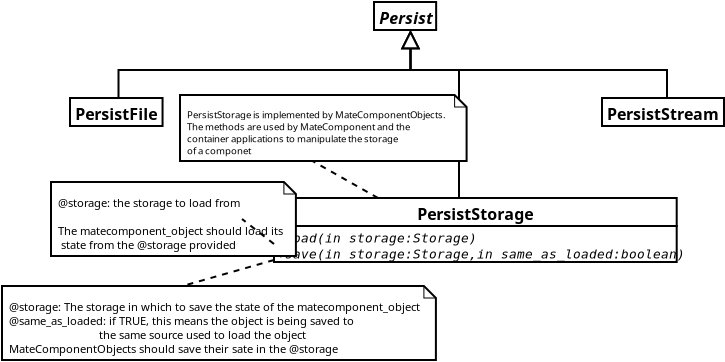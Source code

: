 <?xml version="1.0" encoding="UTF-8"?>
<dia:diagram xmlns:dia="http://www.lysator.liu.se/~alla/dia/"><dia:layer name="Background" visible="true"><dia:object type="UML - Class" version="0" id="O0"><dia:attribute name="obj_pos"><dia:point val="12.2,20"/></dia:attribute><dia:attribute name="obj_bb"><dia:rectangle val="12.15,19.95;15.9,21.45"/></dia:attribute><dia:attribute name="elem_corner"><dia:point val="12.2,20"/></dia:attribute><dia:attribute name="elem_width"><dia:real val="3.65"/></dia:attribute><dia:attribute name="elem_height"><dia:real val="1.4"/></dia:attribute><dia:attribute name="name"><dia:string>#Persist#</dia:string></dia:attribute><dia:attribute name="stereotype"><dia:string>##</dia:string></dia:attribute><dia:attribute name="comment"><dia:string>##</dia:string></dia:attribute><dia:attribute name="abstract"><dia:boolean val="true"/></dia:attribute><dia:attribute name="suppress_attributes"><dia:boolean val="false"/></dia:attribute><dia:attribute name="suppress_operations"><dia:boolean val="false"/></dia:attribute><dia:attribute name="visible_attributes"><dia:boolean val="false"/></dia:attribute><dia:attribute name="visible_operations"><dia:boolean val="false"/></dia:attribute><dia:attribute name="visible_comments"><dia:boolean val="false"/></dia:attribute><dia:attribute name="foreground_color"><dia:color val="#000000"/></dia:attribute><dia:attribute name="background_color"><dia:color val="#ffffff"/></dia:attribute><dia:attribute name="normal_font"><dia:font family="monospace" style="0" name="Courier"/></dia:attribute><dia:attribute name="abstract_font"><dia:font family="monospace" style="88" name="Courier"/></dia:attribute><dia:attribute name="polymorphic_font"><dia:font family="monospace" style="8" name="Courier"/></dia:attribute><dia:attribute name="classname_font"><dia:font family="sans" style="80" name="Courier"/></dia:attribute><dia:attribute name="abstract_classname_font"><dia:font family="sans" style="88" name="Courier"/></dia:attribute><dia:attribute name="comment_font"><dia:font family="sans" style="8" name="Courier"/></dia:attribute><dia:attribute name="font_height"><dia:real val="0.8"/></dia:attribute><dia:attribute name="polymorphic_font_height"><dia:real val="0.8"/></dia:attribute><dia:attribute name="abstract_font_height"><dia:real val="0.8"/></dia:attribute><dia:attribute name="classname_font_height"><dia:real val="1"/></dia:attribute><dia:attribute name="abstract_classname_font_height"><dia:real val="1"/></dia:attribute><dia:attribute name="comment_font_height"><dia:real val="1"/></dia:attribute><dia:attribute name="attributes"/><dia:attribute name="operations"/><dia:attribute name="template"><dia:boolean val="false"/></dia:attribute><dia:attribute name="templates"/></dia:object><dia:object type="UML - Class" version="0" id="O1"><dia:attribute name="obj_pos"><dia:point val="-3,24.8"/></dia:attribute><dia:attribute name="obj_bb"><dia:rectangle val="-3.05,24.75;1.9,26.25"/></dia:attribute><dia:attribute name="elem_corner"><dia:point val="-3,24.8"/></dia:attribute><dia:attribute name="elem_width"><dia:real val="4.85"/></dia:attribute><dia:attribute name="elem_height"><dia:real val="1.4"/></dia:attribute><dia:attribute name="name"><dia:string>#PersistFile#</dia:string></dia:attribute><dia:attribute name="stereotype"><dia:string>##</dia:string></dia:attribute><dia:attribute name="comment"><dia:string>##</dia:string></dia:attribute><dia:attribute name="abstract"><dia:boolean val="false"/></dia:attribute><dia:attribute name="suppress_attributes"><dia:boolean val="false"/></dia:attribute><dia:attribute name="suppress_operations"><dia:boolean val="false"/></dia:attribute><dia:attribute name="visible_attributes"><dia:boolean val="false"/></dia:attribute><dia:attribute name="visible_operations"><dia:boolean val="false"/></dia:attribute><dia:attribute name="visible_comments"><dia:boolean val="false"/></dia:attribute><dia:attribute name="foreground_color"><dia:color val="#000000"/></dia:attribute><dia:attribute name="background_color"><dia:color val="#ffffff"/></dia:attribute><dia:attribute name="normal_font"><dia:font family="monospace" style="0" name="Courier"/></dia:attribute><dia:attribute name="abstract_font"><dia:font family="monospace" style="88" name="Courier"/></dia:attribute><dia:attribute name="polymorphic_font"><dia:font family="monospace" style="8" name="Courier"/></dia:attribute><dia:attribute name="classname_font"><dia:font family="sans" style="80" name="Courier"/></dia:attribute><dia:attribute name="abstract_classname_font"><dia:font family="sans" style="88" name="Courier"/></dia:attribute><dia:attribute name="comment_font"><dia:font family="sans" style="8" name="Courier"/></dia:attribute><dia:attribute name="font_height"><dia:real val="0.8"/></dia:attribute><dia:attribute name="polymorphic_font_height"><dia:real val="0.8"/></dia:attribute><dia:attribute name="abstract_font_height"><dia:real val="0.8"/></dia:attribute><dia:attribute name="classname_font_height"><dia:real val="1"/></dia:attribute><dia:attribute name="abstract_classname_font_height"><dia:real val="1"/></dia:attribute><dia:attribute name="comment_font_height"><dia:real val="1"/></dia:attribute><dia:attribute name="attributes"/><dia:attribute name="operations"/><dia:attribute name="template"><dia:boolean val="false"/></dia:attribute><dia:attribute name="templates"/></dia:object><dia:object type="UML - Generalization" version="0" id="O2"><dia:attribute name="obj_pos"><dia:point val="14.025,21.4"/></dia:attribute><dia:attribute name="obj_bb"><dia:rectangle val="-0.625,21.35;14.875,25"/></dia:attribute><dia:attribute name="orth_points"><dia:point val="14.025,21.4"/><dia:point val="14.025,23.4"/><dia:point val="-0.575,23.4"/><dia:point val="-0.575,24.8"/></dia:attribute><dia:attribute name="orth_orient"><dia:enum val="1"/><dia:enum val="0"/><dia:enum val="1"/></dia:attribute><dia:attribute name="name"><dia:string>##</dia:string></dia:attribute><dia:attribute name="stereotype"><dia:string>##</dia:string></dia:attribute><dia:connections><dia:connection handle="0" to="O0" connection="6"/><dia:connection handle="1" to="O1" connection="1"/></dia:connections></dia:object><dia:object type="UML - Class" version="0" id="O3"><dia:attribute name="obj_pos"><dia:point val="7.2,29.8"/></dia:attribute><dia:attribute name="obj_bb"><dia:rectangle val="7.15,29.75;25.75,33.05"/></dia:attribute><dia:attribute name="elem_corner"><dia:point val="7.2,29.8"/></dia:attribute><dia:attribute name="elem_width"><dia:real val="18.5"/></dia:attribute><dia:attribute name="elem_height"><dia:real val="3.2"/></dia:attribute><dia:attribute name="name"><dia:string>#PersistStorage#</dia:string></dia:attribute><dia:attribute name="stereotype"><dia:string>##</dia:string></dia:attribute><dia:attribute name="comment"><dia:string>##</dia:string></dia:attribute><dia:attribute name="abstract"><dia:boolean val="false"/></dia:attribute><dia:attribute name="suppress_attributes"><dia:boolean val="false"/></dia:attribute><dia:attribute name="suppress_operations"><dia:boolean val="false"/></dia:attribute><dia:attribute name="visible_attributes"><dia:boolean val="false"/></dia:attribute><dia:attribute name="visible_operations"><dia:boolean val="true"/></dia:attribute><dia:attribute name="visible_comments"><dia:boolean val="false"/></dia:attribute><dia:attribute name="foreground_color"><dia:color val="#000000"/></dia:attribute><dia:attribute name="background_color"><dia:color val="#ffffff"/></dia:attribute><dia:attribute name="normal_font"><dia:font family="monospace" style="0" name="Courier"/></dia:attribute><dia:attribute name="abstract_font"><dia:font family="monospace" style="88" name="Courier"/></dia:attribute><dia:attribute name="polymorphic_font"><dia:font family="monospace" style="8" name="Courier"/></dia:attribute><dia:attribute name="classname_font"><dia:font family="sans" style="80" name="Courier"/></dia:attribute><dia:attribute name="abstract_classname_font"><dia:font family="sans" style="88" name="Courier"/></dia:attribute><dia:attribute name="comment_font"><dia:font family="sans" style="8" name="Courier"/></dia:attribute><dia:attribute name="font_height"><dia:real val="0.8"/></dia:attribute><dia:attribute name="polymorphic_font_height"><dia:real val="0.8"/></dia:attribute><dia:attribute name="abstract_font_height"><dia:real val="0.8"/></dia:attribute><dia:attribute name="classname_font_height"><dia:real val="1"/></dia:attribute><dia:attribute name="abstract_classname_font_height"><dia:real val="1"/></dia:attribute><dia:attribute name="comment_font_height"><dia:real val="1"/></dia:attribute><dia:attribute name="attributes"/><dia:attribute name="operations"><dia:composite type="umloperation"><dia:attribute name="name"><dia:string>#load#</dia:string></dia:attribute><dia:attribute name="stereotype"><dia:string>##</dia:string></dia:attribute><dia:attribute name="type"><dia:string>##</dia:string></dia:attribute><dia:attribute name="visibility"><dia:enum val="0"/></dia:attribute><dia:attribute name="comment"><dia:string>##</dia:string></dia:attribute><dia:attribute name="abstract"><dia:boolean val="false"/></dia:attribute><dia:attribute name="inheritance_type"><dia:enum val="1"/></dia:attribute><dia:attribute name="query"><dia:boolean val="false"/></dia:attribute><dia:attribute name="class_scope"><dia:boolean val="false"/></dia:attribute><dia:attribute name="parameters"><dia:composite type="umlparameter"><dia:attribute name="name"><dia:string>#storage#</dia:string></dia:attribute><dia:attribute name="type"><dia:string>#Storage#</dia:string></dia:attribute><dia:attribute name="value"><dia:string>##</dia:string></dia:attribute><dia:attribute name="comment"><dia:string>##</dia:string></dia:attribute><dia:attribute name="kind"><dia:enum val="1"/></dia:attribute></dia:composite></dia:attribute></dia:composite><dia:composite type="umloperation"><dia:attribute name="name"><dia:string>#save#</dia:string></dia:attribute><dia:attribute name="stereotype"><dia:string>##</dia:string></dia:attribute><dia:attribute name="type"><dia:string>##</dia:string></dia:attribute><dia:attribute name="visibility"><dia:enum val="0"/></dia:attribute><dia:attribute name="comment"><dia:string>##</dia:string></dia:attribute><dia:attribute name="abstract"><dia:boolean val="false"/></dia:attribute><dia:attribute name="inheritance_type"><dia:enum val="1"/></dia:attribute><dia:attribute name="query"><dia:boolean val="false"/></dia:attribute><dia:attribute name="class_scope"><dia:boolean val="false"/></dia:attribute><dia:attribute name="parameters"><dia:composite type="umlparameter"><dia:attribute name="name"><dia:string>#storage#</dia:string></dia:attribute><dia:attribute name="type"><dia:string>#Storage#</dia:string></dia:attribute><dia:attribute name="value"><dia:string>##</dia:string></dia:attribute><dia:attribute name="comment"><dia:string>##</dia:string></dia:attribute><dia:attribute name="kind"><dia:enum val="1"/></dia:attribute></dia:composite><dia:composite type="umlparameter"><dia:attribute name="name"><dia:string>#same_as_loaded#</dia:string></dia:attribute><dia:attribute name="type"><dia:string>#boolean#</dia:string></dia:attribute><dia:attribute name="value"><dia:string>##</dia:string></dia:attribute><dia:attribute name="comment"><dia:string>##</dia:string></dia:attribute><dia:attribute name="kind"><dia:enum val="1"/></dia:attribute></dia:composite></dia:attribute></dia:composite></dia:attribute><dia:attribute name="template"><dia:boolean val="false"/></dia:attribute><dia:attribute name="templates"/></dia:object><dia:object type="UML - Generalization" version="0" id="O4"><dia:attribute name="obj_pos"><dia:point val="14.025,21.4"/></dia:attribute><dia:attribute name="obj_bb"><dia:rectangle val="13.175,21.35;16.5,29.85"/></dia:attribute><dia:attribute name="orth_points"><dia:point val="14.025,21.4"/><dia:point val="14.025,23.4"/><dia:point val="16.45,23.4"/><dia:point val="16.45,29.8"/></dia:attribute><dia:attribute name="orth_orient"><dia:enum val="1"/><dia:enum val="0"/><dia:enum val="1"/></dia:attribute><dia:attribute name="name"><dia:string>##</dia:string></dia:attribute><dia:attribute name="stereotype"><dia:string>##</dia:string></dia:attribute><dia:connections><dia:connection handle="0" to="O0" connection="6"/><dia:connection handle="1" to="O3" connection="1"/></dia:connections></dia:object><dia:object type="UML - Note" version="0" id="O5"><dia:attribute name="obj_pos"><dia:point val="2.5,24.65"/></dia:attribute><dia:attribute name="obj_bb"><dia:rectangle val="2.45,24.6;15.8,28"/></dia:attribute><dia:attribute name="elem_corner"><dia:point val="2.5,24.65"/></dia:attribute><dia:attribute name="elem_width"><dia:real val="13.25"/></dia:attribute><dia:attribute name="elem_height"><dia:real val="3.3"/></dia:attribute><dia:attribute name="text"><dia:composite type="text"><dia:attribute name="string"><dia:string>#PersistStorage is implemented by MateComponentObjects. 
The methods are used by MateComponent and the
container applications to manipulate the storage
of a componet#</dia:string></dia:attribute><dia:attribute name="font"><dia:font family="sans" style="0" name="Courier"/></dia:attribute><dia:attribute name="height"><dia:real val="0.6"/></dia:attribute><dia:attribute name="pos"><dia:point val="2.85,25.8"/></dia:attribute><dia:attribute name="color"><dia:color val="#000000"/></dia:attribute><dia:attribute name="alignment"><dia:enum val="0"/></dia:attribute></dia:composite></dia:attribute></dia:object><dia:object type="Standard - Line" version="0" id="O6"><dia:attribute name="obj_pos"><dia:point val="12.4,29.8"/></dia:attribute><dia:attribute name="obj_bb"><dia:rectangle val="9.057,27.882;12.468,29.868"/></dia:attribute><dia:attribute name="conn_endpoints"><dia:point val="12.4,29.8"/><dia:point val="9.125,27.95"/></dia:attribute><dia:attribute name="numcp"><dia:int val="1"/></dia:attribute><dia:attribute name="line_style"><dia:enum val="1"/></dia:attribute><dia:attribute name="dashlength"><dia:real val="0.3"/></dia:attribute><dia:connections><dia:connection handle="1" to="O5" connection="6"/></dia:connections></dia:object><dia:object type="UML - Note" version="0" id="O7"><dia:attribute name="obj_pos"><dia:point val="-3.95,29"/></dia:attribute><dia:attribute name="obj_bb"><dia:rectangle val="-4,28.95;5.65,32.75"/></dia:attribute><dia:attribute name="elem_corner"><dia:point val="-3.95,29"/></dia:attribute><dia:attribute name="elem_width"><dia:real val="9.55"/></dia:attribute><dia:attribute name="elem_height"><dia:real val="3.7"/></dia:attribute><dia:attribute name="text"><dia:composite type="text"><dia:attribute name="string"><dia:string>#@storage: the storage to load from

The matecomponent_object should load its
 state from the @storage provided#</dia:string></dia:attribute><dia:attribute name="font"><dia:font family="sans" style="0" name="Courier"/></dia:attribute><dia:attribute name="height"><dia:real val="0.7"/></dia:attribute><dia:attribute name="pos"><dia:point val="-3.6,30.2"/></dia:attribute><dia:attribute name="color"><dia:color val="#000000"/></dia:attribute><dia:attribute name="alignment"><dia:enum val="0"/></dia:attribute></dia:composite></dia:attribute></dia:object><dia:object type="Standard - Line" version="0" id="O8"><dia:attribute name="obj_pos"><dia:point val="7.2,32.1"/></dia:attribute><dia:attribute name="obj_bb"><dia:rectangle val="5.53,30.78;7.27,32.17"/></dia:attribute><dia:attribute name="conn_endpoints"><dia:point val="7.2,32.1"/><dia:point val="5.6,30.85"/></dia:attribute><dia:attribute name="numcp"><dia:int val="1"/></dia:attribute><dia:attribute name="line_style"><dia:enum val="1"/></dia:attribute><dia:attribute name="dashlength"><dia:real val="0.3"/></dia:attribute><dia:connections><dia:connection handle="0" to="O3" connection="8"/><dia:connection handle="1" to="O7" connection="4"/></dia:connections></dia:object><dia:object type="UML - Note" version="0" id="O9"><dia:attribute name="obj_pos"><dia:point val="-6.4,34.2"/></dia:attribute><dia:attribute name="obj_bb"><dia:rectangle val="-6.45,34.15;11.7,37.95"/></dia:attribute><dia:attribute name="elem_corner"><dia:point val="-6.4,34.2"/></dia:attribute><dia:attribute name="elem_width"><dia:real val="18.05"/></dia:attribute><dia:attribute name="elem_height"><dia:real val="3.7"/></dia:attribute><dia:attribute name="text"><dia:composite type="text"><dia:attribute name="string"><dia:string>#@storage: The storage in which to save the state of the matecomponent_object
@same_as_loaded: if TRUE, this means the object is being saved to
                              the same source used to load the object
MateComponentObjects should save their sate in the @storage#</dia:string></dia:attribute><dia:attribute name="font"><dia:font family="sans" style="0" name="Courier"/></dia:attribute><dia:attribute name="height"><dia:real val="0.7"/></dia:attribute><dia:attribute name="pos"><dia:point val="-6.05,35.4"/></dia:attribute><dia:attribute name="color"><dia:color val="#000000"/></dia:attribute><dia:attribute name="alignment"><dia:enum val="0"/></dia:attribute></dia:composite></dia:attribute></dia:object><dia:object type="Standard - Line" version="0" id="O10"><dia:attribute name="obj_pos"><dia:point val="7.2,32.9"/></dia:attribute><dia:attribute name="obj_bb"><dia:rectangle val="2.563,32.838;7.262,34.262"/></dia:attribute><dia:attribute name="conn_endpoints"><dia:point val="7.2,32.9"/><dia:point val="2.625,34.2"/></dia:attribute><dia:attribute name="numcp"><dia:int val="1"/></dia:attribute><dia:attribute name="line_style"><dia:enum val="1"/></dia:attribute><dia:attribute name="dashlength"><dia:real val="0.3"/></dia:attribute><dia:connections><dia:connection handle="0" to="O3" connection="10"/><dia:connection handle="1" to="O9" connection="1"/></dia:connections></dia:object><dia:object type="UML - Class" version="0" id="O11"><dia:attribute name="obj_pos"><dia:point val="23.6,24.8"/></dia:attribute><dia:attribute name="obj_bb"><dia:rectangle val="23.55,24.75;30.15,26.25"/></dia:attribute><dia:attribute name="elem_corner"><dia:point val="23.6,24.8"/></dia:attribute><dia:attribute name="elem_width"><dia:real val="6.5"/></dia:attribute><dia:attribute name="elem_height"><dia:real val="1.4"/></dia:attribute><dia:attribute name="name"><dia:string>#PersistStream#</dia:string></dia:attribute><dia:attribute name="stereotype"><dia:string>##</dia:string></dia:attribute><dia:attribute name="comment"><dia:string>##</dia:string></dia:attribute><dia:attribute name="abstract"><dia:boolean val="false"/></dia:attribute><dia:attribute name="suppress_attributes"><dia:boolean val="false"/></dia:attribute><dia:attribute name="suppress_operations"><dia:boolean val="false"/></dia:attribute><dia:attribute name="visible_attributes"><dia:boolean val="false"/></dia:attribute><dia:attribute name="visible_operations"><dia:boolean val="false"/></dia:attribute><dia:attribute name="visible_comments"><dia:boolean val="false"/></dia:attribute><dia:attribute name="foreground_color"><dia:color val="#000000"/></dia:attribute><dia:attribute name="background_color"><dia:color val="#ffffff"/></dia:attribute><dia:attribute name="normal_font"><dia:font family="monospace" style="0" name="Courier"/></dia:attribute><dia:attribute name="abstract_font"><dia:font family="monospace" style="88" name="Courier"/></dia:attribute><dia:attribute name="polymorphic_font"><dia:font family="monospace" style="8" name="Courier"/></dia:attribute><dia:attribute name="classname_font"><dia:font family="sans" style="80" name="Courier"/></dia:attribute><dia:attribute name="abstract_classname_font"><dia:font family="sans" style="88" name="Courier"/></dia:attribute><dia:attribute name="comment_font"><dia:font family="sans" style="8" name="Courier"/></dia:attribute><dia:attribute name="font_height"><dia:real val="0.8"/></dia:attribute><dia:attribute name="polymorphic_font_height"><dia:real val="0.8"/></dia:attribute><dia:attribute name="abstract_font_height"><dia:real val="0.8"/></dia:attribute><dia:attribute name="classname_font_height"><dia:real val="1"/></dia:attribute><dia:attribute name="abstract_classname_font_height"><dia:real val="1"/></dia:attribute><dia:attribute name="comment_font_height"><dia:real val="1"/></dia:attribute><dia:attribute name="attributes"/><dia:attribute name="operations"/><dia:attribute name="template"><dia:boolean val="false"/></dia:attribute><dia:attribute name="templates"/></dia:object><dia:object type="UML - Generalization" version="0" id="O12"><dia:attribute name="obj_pos"><dia:point val="14.025,21.4"/></dia:attribute><dia:attribute name="obj_bb"><dia:rectangle val="13.175,21.35;26.9,25"/></dia:attribute><dia:attribute name="orth_points"><dia:point val="14.025,21.4"/><dia:point val="14.025,23.4"/><dia:point val="26.85,23.4"/><dia:point val="26.85,24.8"/></dia:attribute><dia:attribute name="orth_orient"><dia:enum val="1"/><dia:enum val="0"/><dia:enum val="1"/></dia:attribute><dia:attribute name="name"><dia:string>##</dia:string></dia:attribute><dia:attribute name="stereotype"><dia:string>##</dia:string></dia:attribute><dia:connections><dia:connection handle="0" to="O0" connection="6"/><dia:connection handle="1" to="O11" connection="1"/></dia:connections></dia:object></dia:layer></dia:diagram>
